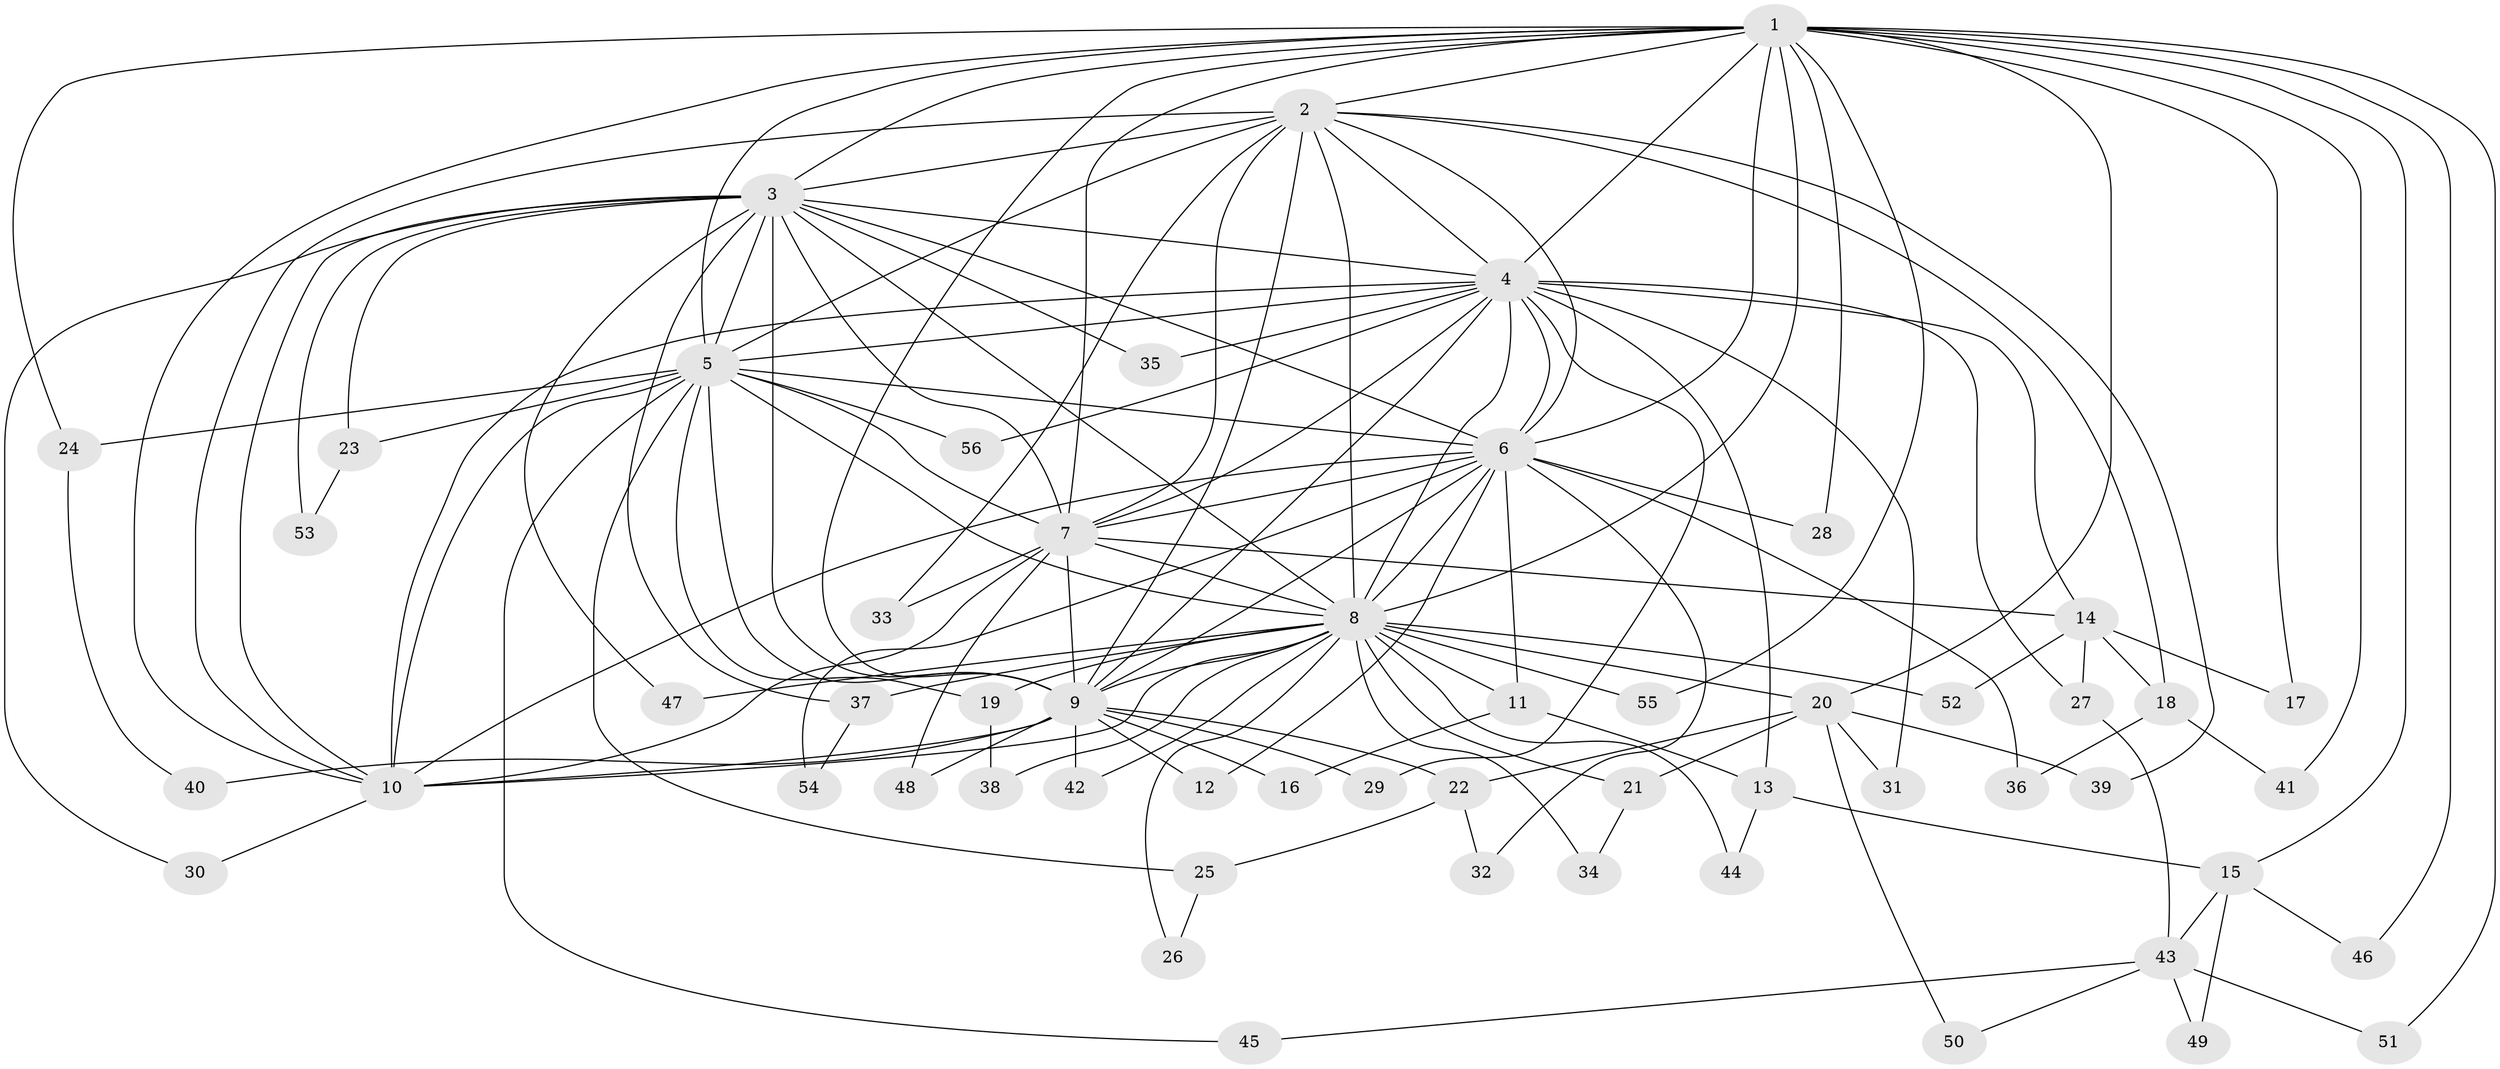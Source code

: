 // coarse degree distribution, {11: 0.029411764705882353, 8: 0.029411764705882353, 10: 0.029411764705882353, 12: 0.029411764705882353, 15: 0.029411764705882353, 17: 0.029411764705882353, 4: 0.058823529411764705, 7: 0.08823529411764706, 6: 0.029411764705882353, 2: 0.47058823529411764, 3: 0.17647058823529413}
// Generated by graph-tools (version 1.1) at 2025/49/03/04/25 22:49:21]
// undirected, 56 vertices, 137 edges
graph export_dot {
  node [color=gray90,style=filled];
  1;
  2;
  3;
  4;
  5;
  6;
  7;
  8;
  9;
  10;
  11;
  12;
  13;
  14;
  15;
  16;
  17;
  18;
  19;
  20;
  21;
  22;
  23;
  24;
  25;
  26;
  27;
  28;
  29;
  30;
  31;
  32;
  33;
  34;
  35;
  36;
  37;
  38;
  39;
  40;
  41;
  42;
  43;
  44;
  45;
  46;
  47;
  48;
  49;
  50;
  51;
  52;
  53;
  54;
  55;
  56;
  1 -- 2;
  1 -- 3;
  1 -- 4;
  1 -- 5;
  1 -- 6;
  1 -- 7;
  1 -- 8;
  1 -- 9;
  1 -- 10;
  1 -- 15;
  1 -- 17;
  1 -- 20;
  1 -- 24;
  1 -- 28;
  1 -- 41;
  1 -- 46;
  1 -- 51;
  1 -- 55;
  2 -- 3;
  2 -- 4;
  2 -- 5;
  2 -- 6;
  2 -- 7;
  2 -- 8;
  2 -- 9;
  2 -- 10;
  2 -- 18;
  2 -- 33;
  2 -- 39;
  3 -- 4;
  3 -- 5;
  3 -- 6;
  3 -- 7;
  3 -- 8;
  3 -- 9;
  3 -- 10;
  3 -- 23;
  3 -- 30;
  3 -- 35;
  3 -- 37;
  3 -- 47;
  3 -- 53;
  4 -- 5;
  4 -- 6;
  4 -- 7;
  4 -- 8;
  4 -- 9;
  4 -- 10;
  4 -- 13;
  4 -- 14;
  4 -- 27;
  4 -- 29;
  4 -- 31;
  4 -- 35;
  4 -- 56;
  5 -- 6;
  5 -- 7;
  5 -- 8;
  5 -- 9;
  5 -- 10;
  5 -- 19;
  5 -- 23;
  5 -- 24;
  5 -- 25;
  5 -- 45;
  5 -- 56;
  6 -- 7;
  6 -- 8;
  6 -- 9;
  6 -- 10;
  6 -- 11;
  6 -- 12;
  6 -- 28;
  6 -- 32;
  6 -- 36;
  6 -- 54;
  7 -- 8;
  7 -- 9;
  7 -- 10;
  7 -- 14;
  7 -- 33;
  7 -- 48;
  8 -- 9;
  8 -- 10;
  8 -- 11;
  8 -- 19;
  8 -- 20;
  8 -- 21;
  8 -- 26;
  8 -- 34;
  8 -- 37;
  8 -- 38;
  8 -- 42;
  8 -- 44;
  8 -- 47;
  8 -- 52;
  8 -- 55;
  9 -- 10;
  9 -- 12;
  9 -- 16;
  9 -- 22;
  9 -- 29;
  9 -- 40;
  9 -- 42;
  9 -- 48;
  10 -- 30;
  11 -- 13;
  11 -- 16;
  13 -- 15;
  13 -- 44;
  14 -- 17;
  14 -- 18;
  14 -- 27;
  14 -- 52;
  15 -- 43;
  15 -- 46;
  15 -- 49;
  18 -- 36;
  18 -- 41;
  19 -- 38;
  20 -- 21;
  20 -- 22;
  20 -- 31;
  20 -- 39;
  20 -- 50;
  21 -- 34;
  22 -- 25;
  22 -- 32;
  23 -- 53;
  24 -- 40;
  25 -- 26;
  27 -- 43;
  37 -- 54;
  43 -- 45;
  43 -- 49;
  43 -- 50;
  43 -- 51;
}
